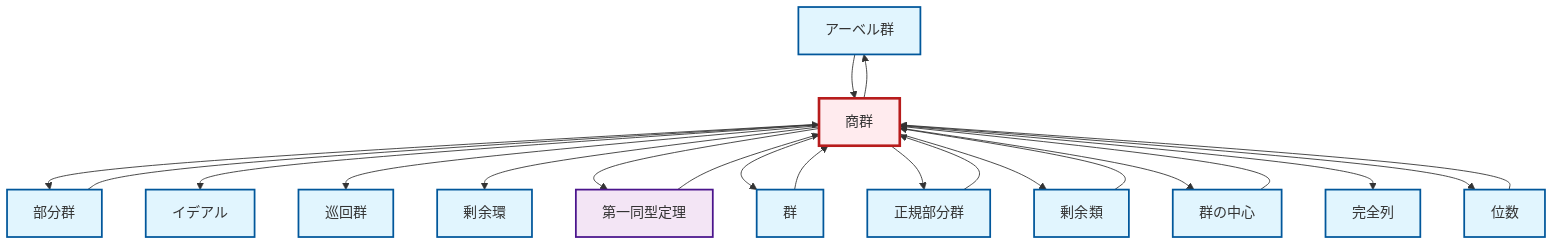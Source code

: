 graph TD
    classDef definition fill:#e1f5fe,stroke:#01579b,stroke-width:2px
    classDef theorem fill:#f3e5f5,stroke:#4a148c,stroke-width:2px
    classDef axiom fill:#fff3e0,stroke:#e65100,stroke-width:2px
    classDef example fill:#e8f5e9,stroke:#1b5e20,stroke-width:2px
    classDef current fill:#ffebee,stroke:#b71c1c,stroke-width:3px
    def-abelian-group["アーベル群"]:::definition
    def-quotient-group["商群"]:::definition
    def-ideal["イデアル"]:::definition
    def-quotient-ring["剰余環"]:::definition
    def-subgroup["部分群"]:::definition
    def-coset["剰余類"]:::definition
    def-cyclic-group["巡回群"]:::definition
    thm-first-isomorphism["第一同型定理"]:::theorem
    def-exact-sequence["完全列"]:::definition
    def-order["位数"]:::definition
    def-center-of-group["群の中心"]:::definition
    def-group["群"]:::definition
    def-normal-subgroup["正規部分群"]:::definition
    def-coset --> def-quotient-group
    def-quotient-group --> def-subgroup
    def-normal-subgroup --> def-quotient-group
    def-group --> def-quotient-group
    def-quotient-group --> def-ideal
    def-quotient-group --> def-cyclic-group
    def-quotient-group --> def-quotient-ring
    def-quotient-group --> thm-first-isomorphism
    def-quotient-group --> def-group
    def-quotient-group --> def-normal-subgroup
    def-quotient-group --> def-coset
    def-abelian-group --> def-quotient-group
    def-quotient-group --> def-center-of-group
    def-quotient-group --> def-exact-sequence
    def-center-of-group --> def-quotient-group
    def-order --> def-quotient-group
    def-quotient-group --> def-abelian-group
    def-quotient-group --> def-order
    def-subgroup --> def-quotient-group
    thm-first-isomorphism --> def-quotient-group
    class def-quotient-group current